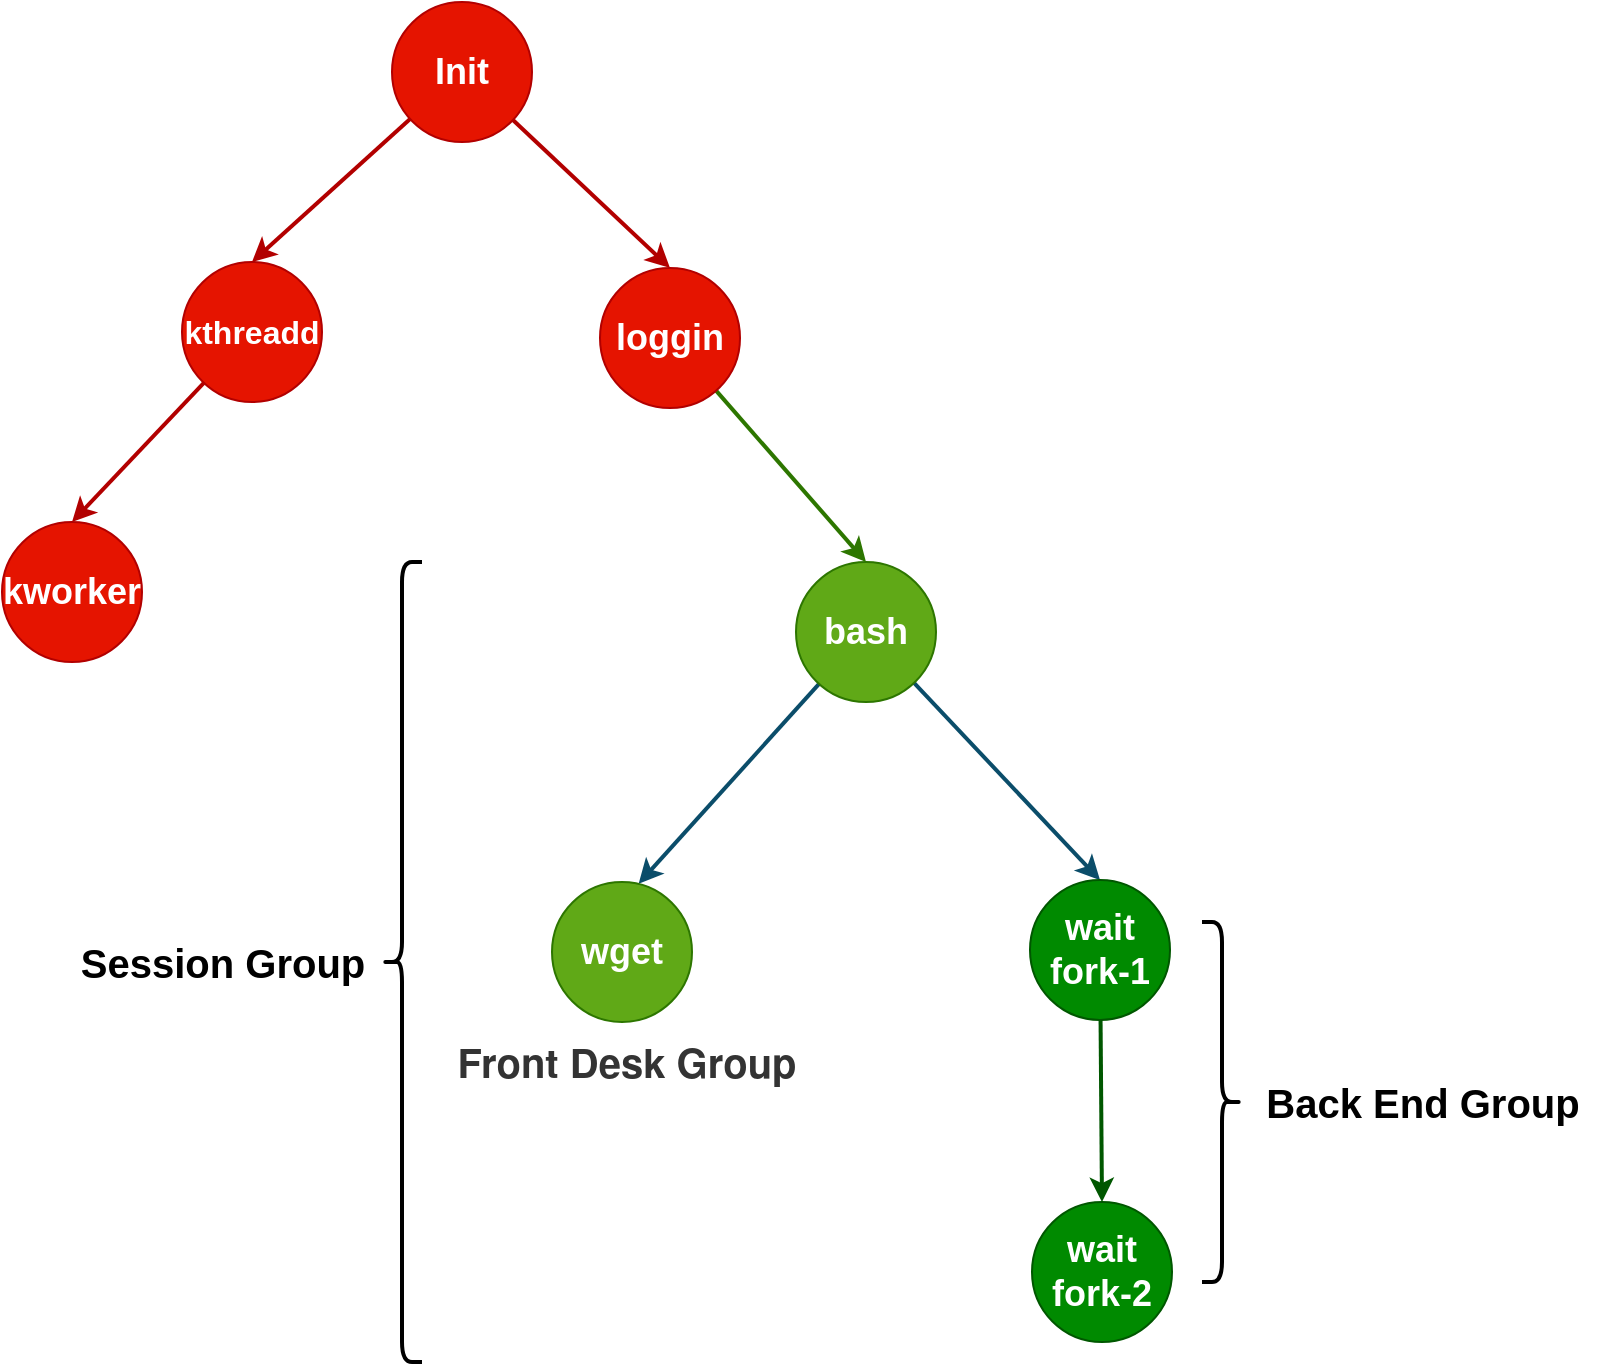 <mxfile version="20.0.3" type="github">
  <diagram id="m3tPolAlU5MCle5d9ZQb" name="第 1 页">
    <mxGraphModel dx="871" dy="644" grid="1" gridSize="10" guides="1" tooltips="1" connect="1" arrows="1" fold="1" page="1" pageScale="1" pageWidth="827" pageHeight="1169" math="0" shadow="0">
      <root>
        <mxCell id="0" />
        <mxCell id="1" parent="0" />
        <mxCell id="nw8YwWxWPv53v0mRx3_p-5" style="rounded=1;sketch=0;orthogonalLoop=1;jettySize=auto;html=1;entryX=0.5;entryY=0;entryDx=0;entryDy=0;strokeColor=#B20000;strokeWidth=2;fillColor=#e51400;" edge="1" parent="1" source="nw8YwWxWPv53v0mRx3_p-1" target="nw8YwWxWPv53v0mRx3_p-2">
          <mxGeometry relative="1" as="geometry" />
        </mxCell>
        <mxCell id="nw8YwWxWPv53v0mRx3_p-6" style="edgeStyle=none;rounded=1;sketch=0;orthogonalLoop=1;jettySize=auto;html=1;entryX=0.5;entryY=0;entryDx=0;entryDy=0;strokeColor=#B20000;strokeWidth=2;fillColor=#e51400;" edge="1" parent="1" source="nw8YwWxWPv53v0mRx3_p-1" target="nw8YwWxWPv53v0mRx3_p-3">
          <mxGeometry relative="1" as="geometry" />
        </mxCell>
        <mxCell id="nw8YwWxWPv53v0mRx3_p-1" value="&lt;font style=&quot;font-size: 18px;&quot;&gt;&lt;b&gt;Init&lt;br&gt;&lt;/b&gt;&lt;/font&gt;" style="ellipse;whiteSpace=wrap;html=1;aspect=fixed;fillColor=#e51400;strokeColor=#B20000;fontColor=#ffffff;" vertex="1" parent="1">
          <mxGeometry x="325" y="160" width="70" height="70" as="geometry" />
        </mxCell>
        <mxCell id="nw8YwWxWPv53v0mRx3_p-7" style="edgeStyle=none;rounded=1;sketch=0;orthogonalLoop=1;jettySize=auto;html=1;entryX=0.5;entryY=0;entryDx=0;entryDy=0;strokeColor=#B20000;strokeWidth=2;fillColor=#e51400;" edge="1" parent="1" source="nw8YwWxWPv53v0mRx3_p-2" target="nw8YwWxWPv53v0mRx3_p-4">
          <mxGeometry relative="1" as="geometry" />
        </mxCell>
        <mxCell id="nw8YwWxWPv53v0mRx3_p-2" value="&lt;font style=&quot;font-size: 18px;&quot;&gt;&lt;b style=&quot;font-size: 16px;&quot;&gt;kthreadd&lt;br&gt;&lt;/b&gt;&lt;/font&gt;" style="ellipse;whiteSpace=wrap;html=1;aspect=fixed;fillColor=#e51400;strokeColor=#B20000;fontColor=#ffffff;" vertex="1" parent="1">
          <mxGeometry x="220" y="290" width="70" height="70" as="geometry" />
        </mxCell>
        <mxCell id="nw8YwWxWPv53v0mRx3_p-9" style="rounded=1;sketch=0;orthogonalLoop=1;jettySize=auto;html=1;entryX=0.5;entryY=0;entryDx=0;entryDy=0;fontSize=16;strokeColor=#2D7600;strokeWidth=2;fillColor=#60a917;" edge="1" parent="1" source="nw8YwWxWPv53v0mRx3_p-3" target="nw8YwWxWPv53v0mRx3_p-8">
          <mxGeometry relative="1" as="geometry" />
        </mxCell>
        <mxCell id="nw8YwWxWPv53v0mRx3_p-3" value="&lt;font style=&quot;font-size: 18px;&quot;&gt;&lt;b&gt;loggin&lt;br&gt;&lt;/b&gt;&lt;/font&gt;" style="ellipse;whiteSpace=wrap;html=1;aspect=fixed;fillColor=#e51400;strokeColor=#B20000;fontColor=#ffffff;" vertex="1" parent="1">
          <mxGeometry x="429" y="293" width="70" height="70" as="geometry" />
        </mxCell>
        <mxCell id="nw8YwWxWPv53v0mRx3_p-4" value="&lt;font style=&quot;font-size: 18px;&quot;&gt;&lt;b&gt;kworker&lt;br&gt;&lt;/b&gt;&lt;/font&gt;" style="ellipse;whiteSpace=wrap;html=1;aspect=fixed;fillColor=#e51400;strokeColor=#B20000;fontColor=#ffffff;" vertex="1" parent="1">
          <mxGeometry x="130" y="420" width="70" height="70" as="geometry" />
        </mxCell>
        <mxCell id="nw8YwWxWPv53v0mRx3_p-12" style="edgeStyle=none;rounded=1;sketch=0;orthogonalLoop=1;jettySize=auto;html=1;entryX=0.619;entryY=0.012;entryDx=0;entryDy=0;entryPerimeter=0;fontSize=16;strokeColor=#0B4D6A;strokeWidth=2;" edge="1" parent="1" source="nw8YwWxWPv53v0mRx3_p-8" target="nw8YwWxWPv53v0mRx3_p-10">
          <mxGeometry relative="1" as="geometry" />
        </mxCell>
        <mxCell id="nw8YwWxWPv53v0mRx3_p-13" style="edgeStyle=none;rounded=1;sketch=0;orthogonalLoop=1;jettySize=auto;html=1;entryX=0.5;entryY=0;entryDx=0;entryDy=0;fontSize=16;strokeColor=#0B4D6A;strokeWidth=2;" edge="1" parent="1" source="nw8YwWxWPv53v0mRx3_p-8" target="nw8YwWxWPv53v0mRx3_p-11">
          <mxGeometry relative="1" as="geometry" />
        </mxCell>
        <mxCell id="nw8YwWxWPv53v0mRx3_p-8" value="&lt;font style=&quot;font-size: 18px;&quot;&gt;&lt;b&gt;bash&lt;br&gt;&lt;/b&gt;&lt;/font&gt;" style="ellipse;whiteSpace=wrap;html=1;aspect=fixed;fillColor=#60a917;strokeColor=#2D7600;fontColor=#ffffff;" vertex="1" parent="1">
          <mxGeometry x="527" y="440" width="70" height="70" as="geometry" />
        </mxCell>
        <mxCell id="nw8YwWxWPv53v0mRx3_p-10" value="&lt;font style=&quot;font-size: 18px;&quot;&gt;&lt;b&gt;wget&lt;br&gt;&lt;/b&gt;&lt;/font&gt;" style="ellipse;whiteSpace=wrap;html=1;aspect=fixed;fillColor=#60a917;strokeColor=#2D7600;fontColor=#ffffff;" vertex="1" parent="1">
          <mxGeometry x="405" y="600" width="70" height="70" as="geometry" />
        </mxCell>
        <mxCell id="nw8YwWxWPv53v0mRx3_p-16" style="edgeStyle=none;rounded=1;sketch=0;orthogonalLoop=1;jettySize=auto;html=1;entryX=0.5;entryY=0;entryDx=0;entryDy=0;fontSize=16;strokeColor=#005700;strokeWidth=2;fillColor=#008a00;" edge="1" parent="1" source="nw8YwWxWPv53v0mRx3_p-11" target="nw8YwWxWPv53v0mRx3_p-14">
          <mxGeometry relative="1" as="geometry" />
        </mxCell>
        <mxCell id="nw8YwWxWPv53v0mRx3_p-11" value="&lt;font style=&quot;font-size: 18px;&quot;&gt;&lt;b&gt;wait&lt;br&gt;fork-1&lt;br&gt;&lt;/b&gt;&lt;/font&gt;" style="ellipse;whiteSpace=wrap;html=1;aspect=fixed;fillColor=#008a00;strokeColor=#005700;fontColor=#ffffff;" vertex="1" parent="1">
          <mxGeometry x="644" y="599" width="70" height="70" as="geometry" />
        </mxCell>
        <mxCell id="nw8YwWxWPv53v0mRx3_p-14" value="&lt;font style=&quot;font-size: 18px;&quot;&gt;&lt;b&gt;wait&lt;br&gt;fork-2&lt;br&gt;&lt;/b&gt;&lt;/font&gt;" style="ellipse;whiteSpace=wrap;html=1;aspect=fixed;fillColor=#008a00;strokeColor=#005700;fontColor=#ffffff;" vertex="1" parent="1">
          <mxGeometry x="645" y="760" width="70" height="70" as="geometry" />
        </mxCell>
        <mxCell id="nw8YwWxWPv53v0mRx3_p-17" value="&lt;section style=&quot;position: relative; background: var(--color-background); color: rgb(51, 51, 51); font-family: &amp;quot;PingFang SC&amp;quot;; text-align: start;&quot; class=&quot;dictItem isUnfold&quot;&gt;&lt;div style=&quot;overflow: hidden; position: relative; padding: 0px 10px; line-height: 1.6; color: var(--color-font); transition: height 0.4s ease 0s, opacity 0.4s ease 0s; height: 68.09px;&quot; class=&quot;dictItem-Body&quot;&gt;&lt;article style=&quot;overflow: hidden; opacity: 1; position: relative; transition: opacity 0.4s ease 0s;&quot; class=&quot;dictItem-BodyMesure&quot;&gt;&lt;div style=&quot;margin-bottom: 10px !important;&quot;&gt;&lt;div style=&quot;&quot; class=&quot;&quot;&gt;&lt;div style=&quot;-webkit-font-smoothing: antialiased; text-rendering: optimizelegibility; font-family: &amp;quot;Helvetica Neue&amp;quot;, Helvetica, Arial, &amp;quot;Hiragino Sans GB&amp;quot;, &amp;quot;Hiragino Sans GB W3&amp;quot;, &amp;quot;Microsoft YaHei UI&amp;quot;, &amp;quot;Microsoft YaHei&amp;quot;, sans-serif;&quot; class=&quot;d-google dictRoot saladict-panel isAnimate&quot;&gt;&lt;div style=&quot;&quot; class=&quot;MachineTrans-Text&quot;&gt;&lt;div style=&quot;position: relative; margin: 0.5em 0px; padding-left: 1.5em;&quot; class=&quot;MachineTrans-Lines&quot;&gt;&lt;p style=&quot;margin: 0.3em 0px;&quot; class=&quot;MachineTrans-lang-en&quot;&gt;&lt;font style=&quot;font-size: 20px;&quot;&gt;&lt;b&gt;Front Desk&amp;nbsp;&lt;/b&gt;&lt;/font&gt;&lt;b style=&quot;font-size: 20px; color: var(--color-font);&quot;&gt;Group&lt;/b&gt;&lt;/p&gt;&lt;/div&gt;&lt;/div&gt;&lt;/div&gt;&lt;/div&gt;&lt;/div&gt;&lt;/article&gt;&lt;/div&gt;&lt;/section&gt;&lt;section style=&quot;position: relative; background: var(--color-background); color: rgb(51, 51, 51); font-family: &amp;quot;PingFang SC&amp;quot;; font-size: medium; text-align: start;&quot; class=&quot;dictItem isUnfold&quot;&gt;&lt;/section&gt;" style="text;html=1;align=center;verticalAlign=middle;resizable=0;points=[];autosize=1;strokeColor=none;fillColor=none;fontSize=16;fontColor=#EEEEEE;" vertex="1" parent="1">
          <mxGeometry x="310" y="660" width="240" height="80" as="geometry" />
        </mxCell>
        <mxCell id="nw8YwWxWPv53v0mRx3_p-18" value="" style="shape=curlyBracket;whiteSpace=wrap;html=1;rounded=1;flipH=1;sketch=0;fontSize=20;fontColor=#000000;strokeColor=default;fillColor=default;gradientColor=none;strokeWidth=2;" vertex="1" parent="1">
          <mxGeometry x="730" y="620" width="20" height="180" as="geometry" />
        </mxCell>
        <mxCell id="nw8YwWxWPv53v0mRx3_p-19" value="&lt;b&gt;Back End Group&lt;/b&gt;" style="text;html=1;align=center;verticalAlign=middle;resizable=0;points=[];autosize=1;strokeColor=none;fillColor=none;fontSize=20;fontColor=#000000;" vertex="1" parent="1">
          <mxGeometry x="750" y="690" width="180" height="40" as="geometry" />
        </mxCell>
        <mxCell id="nw8YwWxWPv53v0mRx3_p-21" value="" style="shape=curlyBracket;whiteSpace=wrap;html=1;rounded=1;sketch=0;fontSize=20;fontColor=#000000;strokeColor=default;strokeWidth=2;fillColor=default;gradientColor=none;" vertex="1" parent="1">
          <mxGeometry x="320" y="440" width="20" height="400" as="geometry" />
        </mxCell>
        <mxCell id="nw8YwWxWPv53v0mRx3_p-22" value="&lt;b&gt;Session Group&lt;/b&gt;" style="text;html=1;align=center;verticalAlign=middle;resizable=0;points=[];autosize=1;strokeColor=none;fillColor=none;fontSize=20;fontColor=#000000;" vertex="1" parent="1">
          <mxGeometry x="155" y="620" width="170" height="40" as="geometry" />
        </mxCell>
      </root>
    </mxGraphModel>
  </diagram>
</mxfile>
